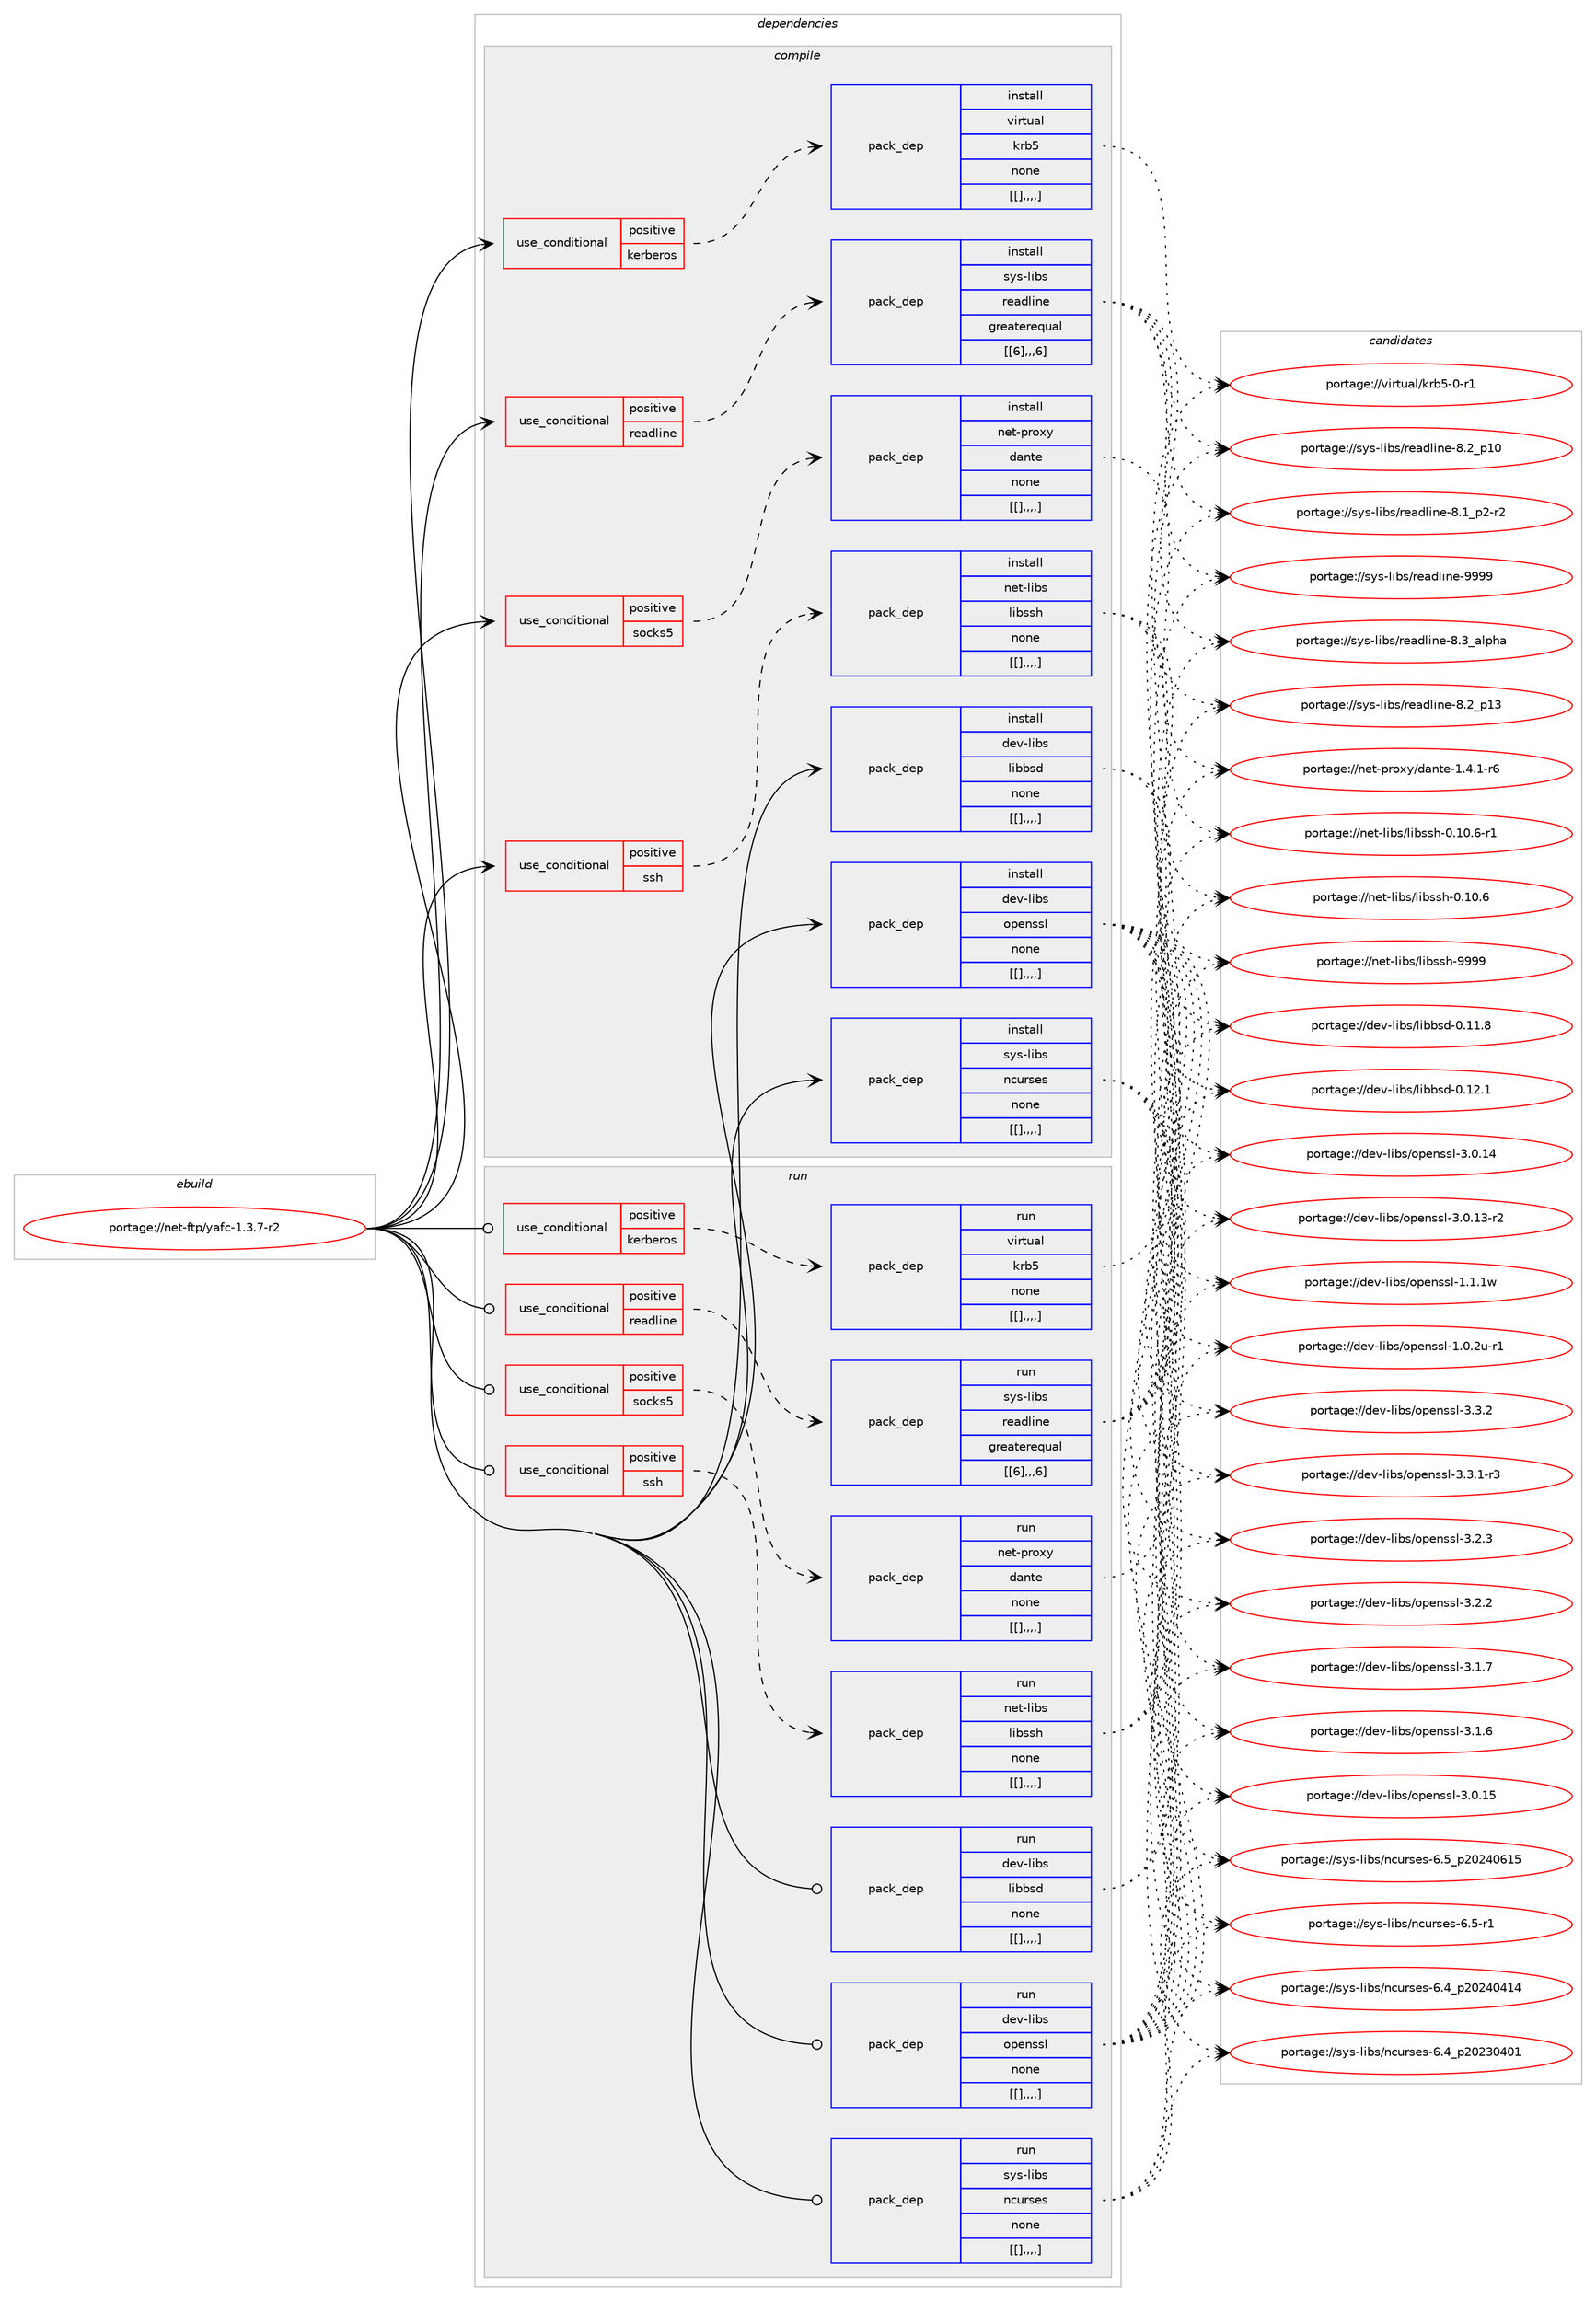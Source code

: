 digraph prolog {

# *************
# Graph options
# *************

newrank=true;
concentrate=true;
compound=true;
graph [rankdir=LR,fontname=Helvetica,fontsize=10,ranksep=1.5];#, ranksep=2.5, nodesep=0.2];
edge  [arrowhead=vee];
node  [fontname=Helvetica,fontsize=10];

# **********
# The ebuild
# **********

subgraph cluster_leftcol {
color=gray;
label=<<i>ebuild</i>>;
id [label="portage://net-ftp/yafc-1.3.7-r2", color=red, width=4, href="../net-ftp/yafc-1.3.7-r2.svg"];
}

# ****************
# The dependencies
# ****************

subgraph cluster_midcol {
color=gray;
label=<<i>dependencies</i>>;
subgraph cluster_compile {
fillcolor="#eeeeee";
style=filled;
label=<<i>compile</i>>;
subgraph cond95477 {
dependency362071 [label=<<TABLE BORDER="0" CELLBORDER="1" CELLSPACING="0" CELLPADDING="4"><TR><TD ROWSPAN="3" CELLPADDING="10">use_conditional</TD></TR><TR><TD>positive</TD></TR><TR><TD>kerberos</TD></TR></TABLE>>, shape=none, color=red];
subgraph pack263955 {
dependency362072 [label=<<TABLE BORDER="0" CELLBORDER="1" CELLSPACING="0" CELLPADDING="4" WIDTH="220"><TR><TD ROWSPAN="6" CELLPADDING="30">pack_dep</TD></TR><TR><TD WIDTH="110">install</TD></TR><TR><TD>virtual</TD></TR><TR><TD>krb5</TD></TR><TR><TD>none</TD></TR><TR><TD>[[],,,,]</TD></TR></TABLE>>, shape=none, color=blue];
}
dependency362071:e -> dependency362072:w [weight=20,style="dashed",arrowhead="vee"];
}
id:e -> dependency362071:w [weight=20,style="solid",arrowhead="vee"];
subgraph cond95478 {
dependency362073 [label=<<TABLE BORDER="0" CELLBORDER="1" CELLSPACING="0" CELLPADDING="4"><TR><TD ROWSPAN="3" CELLPADDING="10">use_conditional</TD></TR><TR><TD>positive</TD></TR><TR><TD>readline</TD></TR></TABLE>>, shape=none, color=red];
subgraph pack263956 {
dependency362074 [label=<<TABLE BORDER="0" CELLBORDER="1" CELLSPACING="0" CELLPADDING="4" WIDTH="220"><TR><TD ROWSPAN="6" CELLPADDING="30">pack_dep</TD></TR><TR><TD WIDTH="110">install</TD></TR><TR><TD>sys-libs</TD></TR><TR><TD>readline</TD></TR><TR><TD>greaterequal</TD></TR><TR><TD>[[6],,,6]</TD></TR></TABLE>>, shape=none, color=blue];
}
dependency362073:e -> dependency362074:w [weight=20,style="dashed",arrowhead="vee"];
}
id:e -> dependency362073:w [weight=20,style="solid",arrowhead="vee"];
subgraph cond95479 {
dependency362075 [label=<<TABLE BORDER="0" CELLBORDER="1" CELLSPACING="0" CELLPADDING="4"><TR><TD ROWSPAN="3" CELLPADDING="10">use_conditional</TD></TR><TR><TD>positive</TD></TR><TR><TD>socks5</TD></TR></TABLE>>, shape=none, color=red];
subgraph pack263957 {
dependency362076 [label=<<TABLE BORDER="0" CELLBORDER="1" CELLSPACING="0" CELLPADDING="4" WIDTH="220"><TR><TD ROWSPAN="6" CELLPADDING="30">pack_dep</TD></TR><TR><TD WIDTH="110">install</TD></TR><TR><TD>net-proxy</TD></TR><TR><TD>dante</TD></TR><TR><TD>none</TD></TR><TR><TD>[[],,,,]</TD></TR></TABLE>>, shape=none, color=blue];
}
dependency362075:e -> dependency362076:w [weight=20,style="dashed",arrowhead="vee"];
}
id:e -> dependency362075:w [weight=20,style="solid",arrowhead="vee"];
subgraph cond95480 {
dependency362077 [label=<<TABLE BORDER="0" CELLBORDER="1" CELLSPACING="0" CELLPADDING="4"><TR><TD ROWSPAN="3" CELLPADDING="10">use_conditional</TD></TR><TR><TD>positive</TD></TR><TR><TD>ssh</TD></TR></TABLE>>, shape=none, color=red];
subgraph pack263958 {
dependency362078 [label=<<TABLE BORDER="0" CELLBORDER="1" CELLSPACING="0" CELLPADDING="4" WIDTH="220"><TR><TD ROWSPAN="6" CELLPADDING="30">pack_dep</TD></TR><TR><TD WIDTH="110">install</TD></TR><TR><TD>net-libs</TD></TR><TR><TD>libssh</TD></TR><TR><TD>none</TD></TR><TR><TD>[[],,,,]</TD></TR></TABLE>>, shape=none, color=blue];
}
dependency362077:e -> dependency362078:w [weight=20,style="dashed",arrowhead="vee"];
}
id:e -> dependency362077:w [weight=20,style="solid",arrowhead="vee"];
subgraph pack263959 {
dependency362079 [label=<<TABLE BORDER="0" CELLBORDER="1" CELLSPACING="0" CELLPADDING="4" WIDTH="220"><TR><TD ROWSPAN="6" CELLPADDING="30">pack_dep</TD></TR><TR><TD WIDTH="110">install</TD></TR><TR><TD>dev-libs</TD></TR><TR><TD>libbsd</TD></TR><TR><TD>none</TD></TR><TR><TD>[[],,,,]</TD></TR></TABLE>>, shape=none, color=blue];
}
id:e -> dependency362079:w [weight=20,style="solid",arrowhead="vee"];
subgraph pack263960 {
dependency362080 [label=<<TABLE BORDER="0" CELLBORDER="1" CELLSPACING="0" CELLPADDING="4" WIDTH="220"><TR><TD ROWSPAN="6" CELLPADDING="30">pack_dep</TD></TR><TR><TD WIDTH="110">install</TD></TR><TR><TD>dev-libs</TD></TR><TR><TD>openssl</TD></TR><TR><TD>none</TD></TR><TR><TD>[[],,,,]</TD></TR></TABLE>>, shape=none, color=blue];
}
id:e -> dependency362080:w [weight=20,style="solid",arrowhead="vee"];
subgraph pack263961 {
dependency362081 [label=<<TABLE BORDER="0" CELLBORDER="1" CELLSPACING="0" CELLPADDING="4" WIDTH="220"><TR><TD ROWSPAN="6" CELLPADDING="30">pack_dep</TD></TR><TR><TD WIDTH="110">install</TD></TR><TR><TD>sys-libs</TD></TR><TR><TD>ncurses</TD></TR><TR><TD>none</TD></TR><TR><TD>[[],,,,]</TD></TR></TABLE>>, shape=none, color=blue];
}
id:e -> dependency362081:w [weight=20,style="solid",arrowhead="vee"];
}
subgraph cluster_compileandrun {
fillcolor="#eeeeee";
style=filled;
label=<<i>compile and run</i>>;
}
subgraph cluster_run {
fillcolor="#eeeeee";
style=filled;
label=<<i>run</i>>;
subgraph cond95481 {
dependency362082 [label=<<TABLE BORDER="0" CELLBORDER="1" CELLSPACING="0" CELLPADDING="4"><TR><TD ROWSPAN="3" CELLPADDING="10">use_conditional</TD></TR><TR><TD>positive</TD></TR><TR><TD>kerberos</TD></TR></TABLE>>, shape=none, color=red];
subgraph pack263962 {
dependency362083 [label=<<TABLE BORDER="0" CELLBORDER="1" CELLSPACING="0" CELLPADDING="4" WIDTH="220"><TR><TD ROWSPAN="6" CELLPADDING="30">pack_dep</TD></TR><TR><TD WIDTH="110">run</TD></TR><TR><TD>virtual</TD></TR><TR><TD>krb5</TD></TR><TR><TD>none</TD></TR><TR><TD>[[],,,,]</TD></TR></TABLE>>, shape=none, color=blue];
}
dependency362082:e -> dependency362083:w [weight=20,style="dashed",arrowhead="vee"];
}
id:e -> dependency362082:w [weight=20,style="solid",arrowhead="odot"];
subgraph cond95482 {
dependency362084 [label=<<TABLE BORDER="0" CELLBORDER="1" CELLSPACING="0" CELLPADDING="4"><TR><TD ROWSPAN="3" CELLPADDING="10">use_conditional</TD></TR><TR><TD>positive</TD></TR><TR><TD>readline</TD></TR></TABLE>>, shape=none, color=red];
subgraph pack263963 {
dependency362085 [label=<<TABLE BORDER="0" CELLBORDER="1" CELLSPACING="0" CELLPADDING="4" WIDTH="220"><TR><TD ROWSPAN="6" CELLPADDING="30">pack_dep</TD></TR><TR><TD WIDTH="110">run</TD></TR><TR><TD>sys-libs</TD></TR><TR><TD>readline</TD></TR><TR><TD>greaterequal</TD></TR><TR><TD>[[6],,,6]</TD></TR></TABLE>>, shape=none, color=blue];
}
dependency362084:e -> dependency362085:w [weight=20,style="dashed",arrowhead="vee"];
}
id:e -> dependency362084:w [weight=20,style="solid",arrowhead="odot"];
subgraph cond95483 {
dependency362086 [label=<<TABLE BORDER="0" CELLBORDER="1" CELLSPACING="0" CELLPADDING="4"><TR><TD ROWSPAN="3" CELLPADDING="10">use_conditional</TD></TR><TR><TD>positive</TD></TR><TR><TD>socks5</TD></TR></TABLE>>, shape=none, color=red];
subgraph pack263964 {
dependency362087 [label=<<TABLE BORDER="0" CELLBORDER="1" CELLSPACING="0" CELLPADDING="4" WIDTH="220"><TR><TD ROWSPAN="6" CELLPADDING="30">pack_dep</TD></TR><TR><TD WIDTH="110">run</TD></TR><TR><TD>net-proxy</TD></TR><TR><TD>dante</TD></TR><TR><TD>none</TD></TR><TR><TD>[[],,,,]</TD></TR></TABLE>>, shape=none, color=blue];
}
dependency362086:e -> dependency362087:w [weight=20,style="dashed",arrowhead="vee"];
}
id:e -> dependency362086:w [weight=20,style="solid",arrowhead="odot"];
subgraph cond95484 {
dependency362088 [label=<<TABLE BORDER="0" CELLBORDER="1" CELLSPACING="0" CELLPADDING="4"><TR><TD ROWSPAN="3" CELLPADDING="10">use_conditional</TD></TR><TR><TD>positive</TD></TR><TR><TD>ssh</TD></TR></TABLE>>, shape=none, color=red];
subgraph pack263965 {
dependency362089 [label=<<TABLE BORDER="0" CELLBORDER="1" CELLSPACING="0" CELLPADDING="4" WIDTH="220"><TR><TD ROWSPAN="6" CELLPADDING="30">pack_dep</TD></TR><TR><TD WIDTH="110">run</TD></TR><TR><TD>net-libs</TD></TR><TR><TD>libssh</TD></TR><TR><TD>none</TD></TR><TR><TD>[[],,,,]</TD></TR></TABLE>>, shape=none, color=blue];
}
dependency362088:e -> dependency362089:w [weight=20,style="dashed",arrowhead="vee"];
}
id:e -> dependency362088:w [weight=20,style="solid",arrowhead="odot"];
subgraph pack263966 {
dependency362090 [label=<<TABLE BORDER="0" CELLBORDER="1" CELLSPACING="0" CELLPADDING="4" WIDTH="220"><TR><TD ROWSPAN="6" CELLPADDING="30">pack_dep</TD></TR><TR><TD WIDTH="110">run</TD></TR><TR><TD>dev-libs</TD></TR><TR><TD>libbsd</TD></TR><TR><TD>none</TD></TR><TR><TD>[[],,,,]</TD></TR></TABLE>>, shape=none, color=blue];
}
id:e -> dependency362090:w [weight=20,style="solid",arrowhead="odot"];
subgraph pack263967 {
dependency362091 [label=<<TABLE BORDER="0" CELLBORDER="1" CELLSPACING="0" CELLPADDING="4" WIDTH="220"><TR><TD ROWSPAN="6" CELLPADDING="30">pack_dep</TD></TR><TR><TD WIDTH="110">run</TD></TR><TR><TD>dev-libs</TD></TR><TR><TD>openssl</TD></TR><TR><TD>none</TD></TR><TR><TD>[[],,,,]</TD></TR></TABLE>>, shape=none, color=blue];
}
id:e -> dependency362091:w [weight=20,style="solid",arrowhead="odot"];
subgraph pack263968 {
dependency362092 [label=<<TABLE BORDER="0" CELLBORDER="1" CELLSPACING="0" CELLPADDING="4" WIDTH="220"><TR><TD ROWSPAN="6" CELLPADDING="30">pack_dep</TD></TR><TR><TD WIDTH="110">run</TD></TR><TR><TD>sys-libs</TD></TR><TR><TD>ncurses</TD></TR><TR><TD>none</TD></TR><TR><TD>[[],,,,]</TD></TR></TABLE>>, shape=none, color=blue];
}
id:e -> dependency362092:w [weight=20,style="solid",arrowhead="odot"];
}
}

# **************
# The candidates
# **************

subgraph cluster_choices {
rank=same;
color=gray;
label=<<i>candidates</i>>;

subgraph choice263955 {
color=black;
nodesep=1;
choice1181051141161179710847107114985345484511449 [label="portage://virtual/krb5-0-r1", color=red, width=4,href="../virtual/krb5-0-r1.svg"];
dependency362072:e -> choice1181051141161179710847107114985345484511449:w [style=dotted,weight="100"];
}
subgraph choice263956 {
color=black;
nodesep=1;
choice115121115451081059811547114101971001081051101014557575757 [label="portage://sys-libs/readline-9999", color=red, width=4,href="../sys-libs/readline-9999.svg"];
choice1151211154510810598115471141019710010810511010145564651959710811210497 [label="portage://sys-libs/readline-8.3_alpha", color=red, width=4,href="../sys-libs/readline-8.3_alpha.svg"];
choice1151211154510810598115471141019710010810511010145564650951124951 [label="portage://sys-libs/readline-8.2_p13", color=red, width=4,href="../sys-libs/readline-8.2_p13.svg"];
choice1151211154510810598115471141019710010810511010145564650951124948 [label="portage://sys-libs/readline-8.2_p10", color=red, width=4,href="../sys-libs/readline-8.2_p10.svg"];
choice115121115451081059811547114101971001081051101014556464995112504511450 [label="portage://sys-libs/readline-8.1_p2-r2", color=red, width=4,href="../sys-libs/readline-8.1_p2-r2.svg"];
dependency362074:e -> choice115121115451081059811547114101971001081051101014557575757:w [style=dotted,weight="100"];
dependency362074:e -> choice1151211154510810598115471141019710010810511010145564651959710811210497:w [style=dotted,weight="100"];
dependency362074:e -> choice1151211154510810598115471141019710010810511010145564650951124951:w [style=dotted,weight="100"];
dependency362074:e -> choice1151211154510810598115471141019710010810511010145564650951124948:w [style=dotted,weight="100"];
dependency362074:e -> choice115121115451081059811547114101971001081051101014556464995112504511450:w [style=dotted,weight="100"];
}
subgraph choice263957 {
color=black;
nodesep=1;
choice1101011164511211411112012147100971101161014549465246494511454 [label="portage://net-proxy/dante-1.4.1-r6", color=red, width=4,href="../net-proxy/dante-1.4.1-r6.svg"];
dependency362076:e -> choice1101011164511211411112012147100971101161014549465246494511454:w [style=dotted,weight="100"];
}
subgraph choice263958 {
color=black;
nodesep=1;
choice110101116451081059811547108105981151151044557575757 [label="portage://net-libs/libssh-9999", color=red, width=4,href="../net-libs/libssh-9999.svg"];
choice11010111645108105981154710810598115115104454846494846544511449 [label="portage://net-libs/libssh-0.10.6-r1", color=red, width=4,href="../net-libs/libssh-0.10.6-r1.svg"];
choice1101011164510810598115471081059811511510445484649484654 [label="portage://net-libs/libssh-0.10.6", color=red, width=4,href="../net-libs/libssh-0.10.6.svg"];
dependency362078:e -> choice110101116451081059811547108105981151151044557575757:w [style=dotted,weight="100"];
dependency362078:e -> choice11010111645108105981154710810598115115104454846494846544511449:w [style=dotted,weight="100"];
dependency362078:e -> choice1101011164510810598115471081059811511510445484649484654:w [style=dotted,weight="100"];
}
subgraph choice263959 {
color=black;
nodesep=1;
choice100101118451081059811547108105989811510045484649504649 [label="portage://dev-libs/libbsd-0.12.1", color=red, width=4,href="../dev-libs/libbsd-0.12.1.svg"];
choice100101118451081059811547108105989811510045484649494656 [label="portage://dev-libs/libbsd-0.11.8", color=red, width=4,href="../dev-libs/libbsd-0.11.8.svg"];
dependency362079:e -> choice100101118451081059811547108105989811510045484649504649:w [style=dotted,weight="100"];
dependency362079:e -> choice100101118451081059811547108105989811510045484649494656:w [style=dotted,weight="100"];
}
subgraph choice263960 {
color=black;
nodesep=1;
choice100101118451081059811547111112101110115115108455146514650 [label="portage://dev-libs/openssl-3.3.2", color=red, width=4,href="../dev-libs/openssl-3.3.2.svg"];
choice1001011184510810598115471111121011101151151084551465146494511451 [label="portage://dev-libs/openssl-3.3.1-r3", color=red, width=4,href="../dev-libs/openssl-3.3.1-r3.svg"];
choice100101118451081059811547111112101110115115108455146504651 [label="portage://dev-libs/openssl-3.2.3", color=red, width=4,href="../dev-libs/openssl-3.2.3.svg"];
choice100101118451081059811547111112101110115115108455146504650 [label="portage://dev-libs/openssl-3.2.2", color=red, width=4,href="../dev-libs/openssl-3.2.2.svg"];
choice100101118451081059811547111112101110115115108455146494655 [label="portage://dev-libs/openssl-3.1.7", color=red, width=4,href="../dev-libs/openssl-3.1.7.svg"];
choice100101118451081059811547111112101110115115108455146494654 [label="portage://dev-libs/openssl-3.1.6", color=red, width=4,href="../dev-libs/openssl-3.1.6.svg"];
choice10010111845108105981154711111210111011511510845514648464953 [label="portage://dev-libs/openssl-3.0.15", color=red, width=4,href="../dev-libs/openssl-3.0.15.svg"];
choice10010111845108105981154711111210111011511510845514648464952 [label="portage://dev-libs/openssl-3.0.14", color=red, width=4,href="../dev-libs/openssl-3.0.14.svg"];
choice100101118451081059811547111112101110115115108455146484649514511450 [label="portage://dev-libs/openssl-3.0.13-r2", color=red, width=4,href="../dev-libs/openssl-3.0.13-r2.svg"];
choice100101118451081059811547111112101110115115108454946494649119 [label="portage://dev-libs/openssl-1.1.1w", color=red, width=4,href="../dev-libs/openssl-1.1.1w.svg"];
choice1001011184510810598115471111121011101151151084549464846501174511449 [label="portage://dev-libs/openssl-1.0.2u-r1", color=red, width=4,href="../dev-libs/openssl-1.0.2u-r1.svg"];
dependency362080:e -> choice100101118451081059811547111112101110115115108455146514650:w [style=dotted,weight="100"];
dependency362080:e -> choice1001011184510810598115471111121011101151151084551465146494511451:w [style=dotted,weight="100"];
dependency362080:e -> choice100101118451081059811547111112101110115115108455146504651:w [style=dotted,weight="100"];
dependency362080:e -> choice100101118451081059811547111112101110115115108455146504650:w [style=dotted,weight="100"];
dependency362080:e -> choice100101118451081059811547111112101110115115108455146494655:w [style=dotted,weight="100"];
dependency362080:e -> choice100101118451081059811547111112101110115115108455146494654:w [style=dotted,weight="100"];
dependency362080:e -> choice10010111845108105981154711111210111011511510845514648464953:w [style=dotted,weight="100"];
dependency362080:e -> choice10010111845108105981154711111210111011511510845514648464952:w [style=dotted,weight="100"];
dependency362080:e -> choice100101118451081059811547111112101110115115108455146484649514511450:w [style=dotted,weight="100"];
dependency362080:e -> choice100101118451081059811547111112101110115115108454946494649119:w [style=dotted,weight="100"];
dependency362080:e -> choice1001011184510810598115471111121011101151151084549464846501174511449:w [style=dotted,weight="100"];
}
subgraph choice263961 {
color=black;
nodesep=1;
choice1151211154510810598115471109911711411510111545544653951125048505248544953 [label="portage://sys-libs/ncurses-6.5_p20240615", color=red, width=4,href="../sys-libs/ncurses-6.5_p20240615.svg"];
choice11512111545108105981154711099117114115101115455446534511449 [label="portage://sys-libs/ncurses-6.5-r1", color=red, width=4,href="../sys-libs/ncurses-6.5-r1.svg"];
choice1151211154510810598115471109911711411510111545544652951125048505248524952 [label="portage://sys-libs/ncurses-6.4_p20240414", color=red, width=4,href="../sys-libs/ncurses-6.4_p20240414.svg"];
choice1151211154510810598115471109911711411510111545544652951125048505148524849 [label="portage://sys-libs/ncurses-6.4_p20230401", color=red, width=4,href="../sys-libs/ncurses-6.4_p20230401.svg"];
dependency362081:e -> choice1151211154510810598115471109911711411510111545544653951125048505248544953:w [style=dotted,weight="100"];
dependency362081:e -> choice11512111545108105981154711099117114115101115455446534511449:w [style=dotted,weight="100"];
dependency362081:e -> choice1151211154510810598115471109911711411510111545544652951125048505248524952:w [style=dotted,weight="100"];
dependency362081:e -> choice1151211154510810598115471109911711411510111545544652951125048505148524849:w [style=dotted,weight="100"];
}
subgraph choice263962 {
color=black;
nodesep=1;
choice1181051141161179710847107114985345484511449 [label="portage://virtual/krb5-0-r1", color=red, width=4,href="../virtual/krb5-0-r1.svg"];
dependency362083:e -> choice1181051141161179710847107114985345484511449:w [style=dotted,weight="100"];
}
subgraph choice263963 {
color=black;
nodesep=1;
choice115121115451081059811547114101971001081051101014557575757 [label="portage://sys-libs/readline-9999", color=red, width=4,href="../sys-libs/readline-9999.svg"];
choice1151211154510810598115471141019710010810511010145564651959710811210497 [label="portage://sys-libs/readline-8.3_alpha", color=red, width=4,href="../sys-libs/readline-8.3_alpha.svg"];
choice1151211154510810598115471141019710010810511010145564650951124951 [label="portage://sys-libs/readline-8.2_p13", color=red, width=4,href="../sys-libs/readline-8.2_p13.svg"];
choice1151211154510810598115471141019710010810511010145564650951124948 [label="portage://sys-libs/readline-8.2_p10", color=red, width=4,href="../sys-libs/readline-8.2_p10.svg"];
choice115121115451081059811547114101971001081051101014556464995112504511450 [label="portage://sys-libs/readline-8.1_p2-r2", color=red, width=4,href="../sys-libs/readline-8.1_p2-r2.svg"];
dependency362085:e -> choice115121115451081059811547114101971001081051101014557575757:w [style=dotted,weight="100"];
dependency362085:e -> choice1151211154510810598115471141019710010810511010145564651959710811210497:w [style=dotted,weight="100"];
dependency362085:e -> choice1151211154510810598115471141019710010810511010145564650951124951:w [style=dotted,weight="100"];
dependency362085:e -> choice1151211154510810598115471141019710010810511010145564650951124948:w [style=dotted,weight="100"];
dependency362085:e -> choice115121115451081059811547114101971001081051101014556464995112504511450:w [style=dotted,weight="100"];
}
subgraph choice263964 {
color=black;
nodesep=1;
choice1101011164511211411112012147100971101161014549465246494511454 [label="portage://net-proxy/dante-1.4.1-r6", color=red, width=4,href="../net-proxy/dante-1.4.1-r6.svg"];
dependency362087:e -> choice1101011164511211411112012147100971101161014549465246494511454:w [style=dotted,weight="100"];
}
subgraph choice263965 {
color=black;
nodesep=1;
choice110101116451081059811547108105981151151044557575757 [label="portage://net-libs/libssh-9999", color=red, width=4,href="../net-libs/libssh-9999.svg"];
choice11010111645108105981154710810598115115104454846494846544511449 [label="portage://net-libs/libssh-0.10.6-r1", color=red, width=4,href="../net-libs/libssh-0.10.6-r1.svg"];
choice1101011164510810598115471081059811511510445484649484654 [label="portage://net-libs/libssh-0.10.6", color=red, width=4,href="../net-libs/libssh-0.10.6.svg"];
dependency362089:e -> choice110101116451081059811547108105981151151044557575757:w [style=dotted,weight="100"];
dependency362089:e -> choice11010111645108105981154710810598115115104454846494846544511449:w [style=dotted,weight="100"];
dependency362089:e -> choice1101011164510810598115471081059811511510445484649484654:w [style=dotted,weight="100"];
}
subgraph choice263966 {
color=black;
nodesep=1;
choice100101118451081059811547108105989811510045484649504649 [label="portage://dev-libs/libbsd-0.12.1", color=red, width=4,href="../dev-libs/libbsd-0.12.1.svg"];
choice100101118451081059811547108105989811510045484649494656 [label="portage://dev-libs/libbsd-0.11.8", color=red, width=4,href="../dev-libs/libbsd-0.11.8.svg"];
dependency362090:e -> choice100101118451081059811547108105989811510045484649504649:w [style=dotted,weight="100"];
dependency362090:e -> choice100101118451081059811547108105989811510045484649494656:w [style=dotted,weight="100"];
}
subgraph choice263967 {
color=black;
nodesep=1;
choice100101118451081059811547111112101110115115108455146514650 [label="portage://dev-libs/openssl-3.3.2", color=red, width=4,href="../dev-libs/openssl-3.3.2.svg"];
choice1001011184510810598115471111121011101151151084551465146494511451 [label="portage://dev-libs/openssl-3.3.1-r3", color=red, width=4,href="../dev-libs/openssl-3.3.1-r3.svg"];
choice100101118451081059811547111112101110115115108455146504651 [label="portage://dev-libs/openssl-3.2.3", color=red, width=4,href="../dev-libs/openssl-3.2.3.svg"];
choice100101118451081059811547111112101110115115108455146504650 [label="portage://dev-libs/openssl-3.2.2", color=red, width=4,href="../dev-libs/openssl-3.2.2.svg"];
choice100101118451081059811547111112101110115115108455146494655 [label="portage://dev-libs/openssl-3.1.7", color=red, width=4,href="../dev-libs/openssl-3.1.7.svg"];
choice100101118451081059811547111112101110115115108455146494654 [label="portage://dev-libs/openssl-3.1.6", color=red, width=4,href="../dev-libs/openssl-3.1.6.svg"];
choice10010111845108105981154711111210111011511510845514648464953 [label="portage://dev-libs/openssl-3.0.15", color=red, width=4,href="../dev-libs/openssl-3.0.15.svg"];
choice10010111845108105981154711111210111011511510845514648464952 [label="portage://dev-libs/openssl-3.0.14", color=red, width=4,href="../dev-libs/openssl-3.0.14.svg"];
choice100101118451081059811547111112101110115115108455146484649514511450 [label="portage://dev-libs/openssl-3.0.13-r2", color=red, width=4,href="../dev-libs/openssl-3.0.13-r2.svg"];
choice100101118451081059811547111112101110115115108454946494649119 [label="portage://dev-libs/openssl-1.1.1w", color=red, width=4,href="../dev-libs/openssl-1.1.1w.svg"];
choice1001011184510810598115471111121011101151151084549464846501174511449 [label="portage://dev-libs/openssl-1.0.2u-r1", color=red, width=4,href="../dev-libs/openssl-1.0.2u-r1.svg"];
dependency362091:e -> choice100101118451081059811547111112101110115115108455146514650:w [style=dotted,weight="100"];
dependency362091:e -> choice1001011184510810598115471111121011101151151084551465146494511451:w [style=dotted,weight="100"];
dependency362091:e -> choice100101118451081059811547111112101110115115108455146504651:w [style=dotted,weight="100"];
dependency362091:e -> choice100101118451081059811547111112101110115115108455146504650:w [style=dotted,weight="100"];
dependency362091:e -> choice100101118451081059811547111112101110115115108455146494655:w [style=dotted,weight="100"];
dependency362091:e -> choice100101118451081059811547111112101110115115108455146494654:w [style=dotted,weight="100"];
dependency362091:e -> choice10010111845108105981154711111210111011511510845514648464953:w [style=dotted,weight="100"];
dependency362091:e -> choice10010111845108105981154711111210111011511510845514648464952:w [style=dotted,weight="100"];
dependency362091:e -> choice100101118451081059811547111112101110115115108455146484649514511450:w [style=dotted,weight="100"];
dependency362091:e -> choice100101118451081059811547111112101110115115108454946494649119:w [style=dotted,weight="100"];
dependency362091:e -> choice1001011184510810598115471111121011101151151084549464846501174511449:w [style=dotted,weight="100"];
}
subgraph choice263968 {
color=black;
nodesep=1;
choice1151211154510810598115471109911711411510111545544653951125048505248544953 [label="portage://sys-libs/ncurses-6.5_p20240615", color=red, width=4,href="../sys-libs/ncurses-6.5_p20240615.svg"];
choice11512111545108105981154711099117114115101115455446534511449 [label="portage://sys-libs/ncurses-6.5-r1", color=red, width=4,href="../sys-libs/ncurses-6.5-r1.svg"];
choice1151211154510810598115471109911711411510111545544652951125048505248524952 [label="portage://sys-libs/ncurses-6.4_p20240414", color=red, width=4,href="../sys-libs/ncurses-6.4_p20240414.svg"];
choice1151211154510810598115471109911711411510111545544652951125048505148524849 [label="portage://sys-libs/ncurses-6.4_p20230401", color=red, width=4,href="../sys-libs/ncurses-6.4_p20230401.svg"];
dependency362092:e -> choice1151211154510810598115471109911711411510111545544653951125048505248544953:w [style=dotted,weight="100"];
dependency362092:e -> choice11512111545108105981154711099117114115101115455446534511449:w [style=dotted,weight="100"];
dependency362092:e -> choice1151211154510810598115471109911711411510111545544652951125048505248524952:w [style=dotted,weight="100"];
dependency362092:e -> choice1151211154510810598115471109911711411510111545544652951125048505148524849:w [style=dotted,weight="100"];
}
}

}
